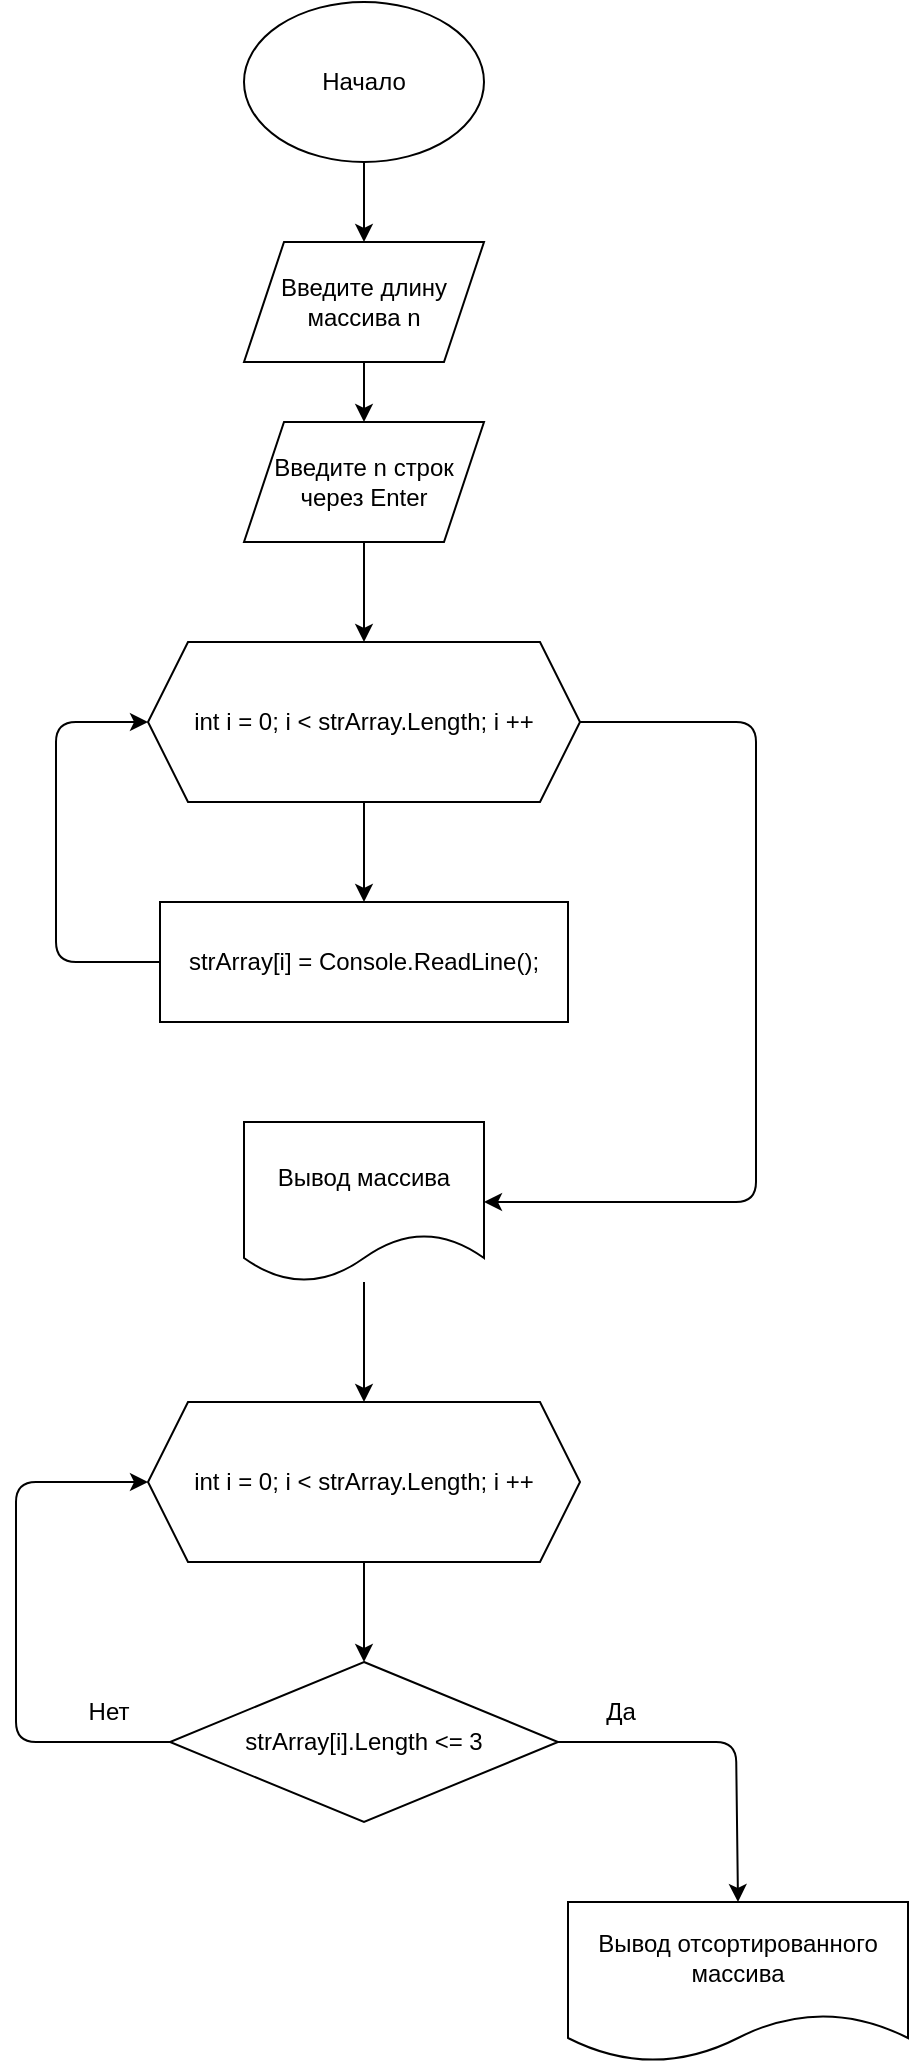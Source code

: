 <mxfile version="23.1.4" type="google">
  <diagram name="Страница — 1" id="SaYhMYd42-iGmTKAq2ND">
    <mxGraphModel grid="1" page="1" gridSize="10" guides="1" tooltips="1" connect="1" arrows="1" fold="1" pageScale="1" pageWidth="827" pageHeight="1169" math="0" shadow="0">
      <root>
        <mxCell id="0" />
        <mxCell id="1" parent="0" />
        <mxCell id="fkJjHFtPepgIVGqlWBvO-1" style="edgeStyle=none;html=1;entryX=0.5;entryY=0;entryDx=0;entryDy=0;" edge="1" parent="1" source="fkJjHFtPepgIVGqlWBvO-2" target="fkJjHFtPepgIVGqlWBvO-4">
          <mxGeometry relative="1" as="geometry" />
        </mxCell>
        <mxCell id="fkJjHFtPepgIVGqlWBvO-2" value="Начало" style="ellipse;whiteSpace=wrap;html=1;" vertex="1" parent="1">
          <mxGeometry x="354" y="30" width="120" height="80" as="geometry" />
        </mxCell>
        <mxCell id="fkJjHFtPepgIVGqlWBvO-3" style="edgeStyle=none;html=1;entryX=0.5;entryY=0;entryDx=0;entryDy=0;" edge="1" parent="1" source="fkJjHFtPepgIVGqlWBvO-4" target="fkJjHFtPepgIVGqlWBvO-6">
          <mxGeometry relative="1" as="geometry" />
        </mxCell>
        <mxCell id="fkJjHFtPepgIVGqlWBvO-4" value="Введите длину&lt;br&gt;массива n" style="shape=parallelogram;perimeter=parallelogramPerimeter;whiteSpace=wrap;html=1;fixedSize=1;" vertex="1" parent="1">
          <mxGeometry x="354" y="150" width="120" height="60" as="geometry" />
        </mxCell>
        <mxCell id="fkJjHFtPepgIVGqlWBvO-5" style="edgeStyle=none;html=1;entryX=0.5;entryY=0;entryDx=0;entryDy=0;" edge="1" parent="1" source="fkJjHFtPepgIVGqlWBvO-6" target="fkJjHFtPepgIVGqlWBvO-9">
          <mxGeometry relative="1" as="geometry" />
        </mxCell>
        <mxCell id="fkJjHFtPepgIVGqlWBvO-6" value="Введите n строк&lt;br&gt;через Enter" style="shape=parallelogram;perimeter=parallelogramPerimeter;whiteSpace=wrap;html=1;fixedSize=1;" vertex="1" parent="1">
          <mxGeometry x="354" y="240" width="120" height="60" as="geometry" />
        </mxCell>
        <mxCell id="fkJjHFtPepgIVGqlWBvO-7" style="edgeStyle=none;html=1;entryX=0.5;entryY=0;entryDx=0;entryDy=0;" edge="1" parent="1" source="fkJjHFtPepgIVGqlWBvO-9" target="fkJjHFtPepgIVGqlWBvO-11">
          <mxGeometry relative="1" as="geometry" />
        </mxCell>
        <mxCell id="fkJjHFtPepgIVGqlWBvO-8" style="edgeStyle=none;html=1;entryX=1;entryY=0.5;entryDx=0;entryDy=0;" edge="1" parent="1" source="fkJjHFtPepgIVGqlWBvO-9" target="fkJjHFtPepgIVGqlWBvO-13">
          <mxGeometry relative="1" as="geometry">
            <Array as="points">
              <mxPoint x="610" y="390" />
              <mxPoint x="610" y="630" />
            </Array>
          </mxGeometry>
        </mxCell>
        <mxCell id="fkJjHFtPepgIVGqlWBvO-9" value="int i = 0; i &amp;lt; strArray.Length; i ++" style="shape=hexagon;perimeter=hexagonPerimeter2;whiteSpace=wrap;html=1;fixedSize=1;" vertex="1" parent="1">
          <mxGeometry x="306" y="350" width="216" height="80" as="geometry" />
        </mxCell>
        <mxCell id="fkJjHFtPepgIVGqlWBvO-10" style="edgeStyle=none;html=1;entryX=0;entryY=0.5;entryDx=0;entryDy=0;" edge="1" parent="1" source="fkJjHFtPepgIVGqlWBvO-11" target="fkJjHFtPepgIVGqlWBvO-9">
          <mxGeometry relative="1" as="geometry">
            <Array as="points">
              <mxPoint x="260" y="510" />
              <mxPoint x="260" y="390" />
            </Array>
          </mxGeometry>
        </mxCell>
        <mxCell id="fkJjHFtPepgIVGqlWBvO-11" value="strArray[i] = Console.ReadLine();" style="rounded=0;whiteSpace=wrap;html=1;" vertex="1" parent="1">
          <mxGeometry x="312" y="480" width="204" height="60" as="geometry" />
        </mxCell>
        <mxCell id="fkJjHFtPepgIVGqlWBvO-12" style="edgeStyle=none;html=1;" edge="1" parent="1" source="fkJjHFtPepgIVGqlWBvO-13">
          <mxGeometry relative="1" as="geometry">
            <mxPoint x="414" y="730" as="targetPoint" />
          </mxGeometry>
        </mxCell>
        <mxCell id="fkJjHFtPepgIVGqlWBvO-13" value="Вывод массива" style="shape=document;whiteSpace=wrap;html=1;boundedLbl=1;" vertex="1" parent="1">
          <mxGeometry x="354" y="590" width="120" height="80" as="geometry" />
        </mxCell>
        <mxCell id="fkJjHFtPepgIVGqlWBvO-14" style="edgeStyle=none;html=1;exitX=0.5;exitY=1;exitDx=0;exitDy=0;entryX=0.5;entryY=0;entryDx=0;entryDy=0;" edge="1" parent="1" source="fkJjHFtPepgIVGqlWBvO-15" target="fkJjHFtPepgIVGqlWBvO-18">
          <mxGeometry relative="1" as="geometry" />
        </mxCell>
        <mxCell id="fkJjHFtPepgIVGqlWBvO-15" value="int i = 0; i &amp;lt; strArray.Length; i ++" style="shape=hexagon;perimeter=hexagonPerimeter2;whiteSpace=wrap;html=1;fixedSize=1;" vertex="1" parent="1">
          <mxGeometry x="306" y="730" width="216" height="80" as="geometry" />
        </mxCell>
        <mxCell id="fkJjHFtPepgIVGqlWBvO-16" style="edgeStyle=none;html=1;entryX=0;entryY=0.5;entryDx=0;entryDy=0;" edge="1" parent="1" source="fkJjHFtPepgIVGqlWBvO-18" target="fkJjHFtPepgIVGqlWBvO-15">
          <mxGeometry relative="1" as="geometry">
            <Array as="points">
              <mxPoint x="240" y="900" />
              <mxPoint x="240" y="770" />
            </Array>
          </mxGeometry>
        </mxCell>
        <mxCell id="fkJjHFtPepgIVGqlWBvO-17" style="edgeStyle=none;html=1;entryX=0.5;entryY=0;entryDx=0;entryDy=0;" edge="1" parent="1" source="fkJjHFtPepgIVGqlWBvO-18" target="fkJjHFtPepgIVGqlWBvO-20">
          <mxGeometry relative="1" as="geometry">
            <Array as="points">
              <mxPoint x="600" y="900" />
            </Array>
          </mxGeometry>
        </mxCell>
        <mxCell id="fkJjHFtPepgIVGqlWBvO-18" value="strArray[i].Length &amp;lt;= 3" style="rhombus;whiteSpace=wrap;html=1;" vertex="1" parent="1">
          <mxGeometry x="317" y="860" width="194" height="80" as="geometry" />
        </mxCell>
        <mxCell id="fkJjHFtPepgIVGqlWBvO-19" value="Нет" style="text;html=1;align=center;verticalAlign=middle;resizable=0;points=[];autosize=1;strokeColor=none;fillColor=none;" vertex="1" parent="1">
          <mxGeometry x="266" y="870" width="40" height="30" as="geometry" />
        </mxCell>
        <mxCell id="fkJjHFtPepgIVGqlWBvO-20" value="Вывод отсортированного&lt;br&gt;массива" style="shape=document;whiteSpace=wrap;html=1;boundedLbl=1;" vertex="1" parent="1">
          <mxGeometry x="516" y="980" width="170" height="80" as="geometry" />
        </mxCell>
        <mxCell id="fkJjHFtPepgIVGqlWBvO-21" value="Да" style="text;html=1;align=center;verticalAlign=middle;resizable=0;points=[];autosize=1;strokeColor=none;fillColor=none;" vertex="1" parent="1">
          <mxGeometry x="522" y="870" width="40" height="30" as="geometry" />
        </mxCell>
      </root>
    </mxGraphModel>
  </diagram>
</mxfile>
